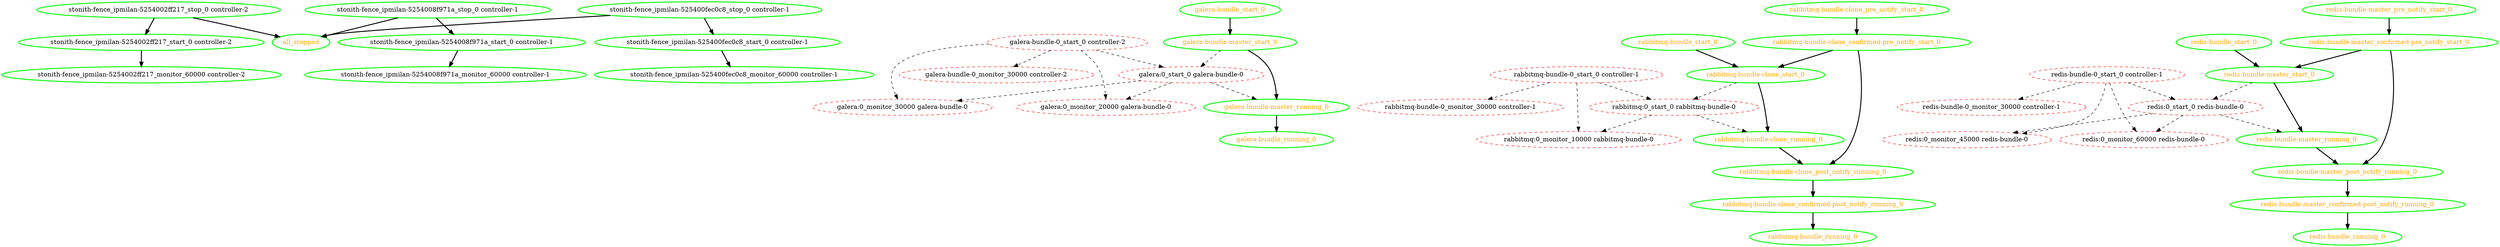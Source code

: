 digraph "g" {
"all_stopped" [ style=bold color="green" fontcolor="orange"]
"galera-bundle-0_monitor_30000 controller-2" [ style=dashed color="red" fontcolor="black"]
"galera-bundle-0_start_0 controller-2" -> "galera-bundle-0_monitor_30000 controller-2" [ style = dashed]
"galera-bundle-0_start_0 controller-2" -> "galera:0_monitor_20000 galera-bundle-0" [ style = dashed]
"galera-bundle-0_start_0 controller-2" -> "galera:0_monitor_30000 galera-bundle-0" [ style = dashed]
"galera-bundle-0_start_0 controller-2" -> "galera:0_start_0 galera-bundle-0" [ style = dashed]
"galera-bundle-0_start_0 controller-2" [ style=dashed color="red" fontcolor="black"]
"galera-bundle-master_running_0" -> "galera-bundle_running_0" [ style = bold]
"galera-bundle-master_running_0" [ style=bold color="green" fontcolor="orange"]
"galera-bundle-master_start_0" -> "galera-bundle-master_running_0" [ style = bold]
"galera-bundle-master_start_0" -> "galera:0_start_0 galera-bundle-0" [ style = dashed]
"galera-bundle-master_start_0" [ style=bold color="green" fontcolor="orange"]
"galera-bundle_running_0" [ style=bold color="green" fontcolor="orange"]
"galera-bundle_start_0" -> "galera-bundle-master_start_0" [ style = bold]
"galera-bundle_start_0" [ style=bold color="green" fontcolor="orange"]
"galera:0_monitor_20000 galera-bundle-0" [ style=dashed color="red" fontcolor="black"]
"galera:0_monitor_30000 galera-bundle-0" [ style=dashed color="red" fontcolor="black"]
"galera:0_start_0 galera-bundle-0" -> "galera-bundle-master_running_0" [ style = dashed]
"galera:0_start_0 galera-bundle-0" -> "galera:0_monitor_20000 galera-bundle-0" [ style = dashed]
"galera:0_start_0 galera-bundle-0" -> "galera:0_monitor_30000 galera-bundle-0" [ style = dashed]
"galera:0_start_0 galera-bundle-0" [ style=dashed color="red" fontcolor="black"]
"rabbitmq-bundle-0_monitor_30000 controller-1" [ style=dashed color="red" fontcolor="black"]
"rabbitmq-bundle-0_start_0 controller-1" -> "rabbitmq-bundle-0_monitor_30000 controller-1" [ style = dashed]
"rabbitmq-bundle-0_start_0 controller-1" -> "rabbitmq:0_monitor_10000 rabbitmq-bundle-0" [ style = dashed]
"rabbitmq-bundle-0_start_0 controller-1" -> "rabbitmq:0_start_0 rabbitmq-bundle-0" [ style = dashed]
"rabbitmq-bundle-0_start_0 controller-1" [ style=dashed color="red" fontcolor="black"]
"rabbitmq-bundle-clone_confirmed-post_notify_running_0" -> "rabbitmq-bundle_running_0" [ style = bold]
"rabbitmq-bundle-clone_confirmed-post_notify_running_0" [ style=bold color="green" fontcolor="orange"]
"rabbitmq-bundle-clone_confirmed-pre_notify_start_0" -> "rabbitmq-bundle-clone_post_notify_running_0" [ style = bold]
"rabbitmq-bundle-clone_confirmed-pre_notify_start_0" -> "rabbitmq-bundle-clone_start_0" [ style = bold]
"rabbitmq-bundle-clone_confirmed-pre_notify_start_0" [ style=bold color="green" fontcolor="orange"]
"rabbitmq-bundle-clone_post_notify_running_0" -> "rabbitmq-bundle-clone_confirmed-post_notify_running_0" [ style = bold]
"rabbitmq-bundle-clone_post_notify_running_0" [ style=bold color="green" fontcolor="orange"]
"rabbitmq-bundle-clone_pre_notify_start_0" -> "rabbitmq-bundle-clone_confirmed-pre_notify_start_0" [ style = bold]
"rabbitmq-bundle-clone_pre_notify_start_0" [ style=bold color="green" fontcolor="orange"]
"rabbitmq-bundle-clone_running_0" -> "rabbitmq-bundle-clone_post_notify_running_0" [ style = bold]
"rabbitmq-bundle-clone_running_0" [ style=bold color="green" fontcolor="orange"]
"rabbitmq-bundle-clone_start_0" -> "rabbitmq-bundle-clone_running_0" [ style = bold]
"rabbitmq-bundle-clone_start_0" -> "rabbitmq:0_start_0 rabbitmq-bundle-0" [ style = dashed]
"rabbitmq-bundle-clone_start_0" [ style=bold color="green" fontcolor="orange"]
"rabbitmq-bundle_running_0" [ style=bold color="green" fontcolor="orange"]
"rabbitmq-bundle_start_0" -> "rabbitmq-bundle-clone_start_0" [ style = bold]
"rabbitmq-bundle_start_0" [ style=bold color="green" fontcolor="orange"]
"rabbitmq:0_monitor_10000 rabbitmq-bundle-0" [ style=dashed color="red" fontcolor="black"]
"rabbitmq:0_start_0 rabbitmq-bundle-0" -> "rabbitmq-bundle-clone_running_0" [ style = dashed]
"rabbitmq:0_start_0 rabbitmq-bundle-0" -> "rabbitmq:0_monitor_10000 rabbitmq-bundle-0" [ style = dashed]
"rabbitmq:0_start_0 rabbitmq-bundle-0" [ style=dashed color="red" fontcolor="black"]
"redis-bundle-0_monitor_30000 controller-1" [ style=dashed color="red" fontcolor="black"]
"redis-bundle-0_start_0 controller-1" -> "redis-bundle-0_monitor_30000 controller-1" [ style = dashed]
"redis-bundle-0_start_0 controller-1" -> "redis:0_monitor_45000 redis-bundle-0" [ style = dashed]
"redis-bundle-0_start_0 controller-1" -> "redis:0_monitor_60000 redis-bundle-0" [ style = dashed]
"redis-bundle-0_start_0 controller-1" -> "redis:0_start_0 redis-bundle-0" [ style = dashed]
"redis-bundle-0_start_0 controller-1" [ style=dashed color="red" fontcolor="black"]
"redis-bundle-master_confirmed-post_notify_running_0" -> "redis-bundle_running_0" [ style = bold]
"redis-bundle-master_confirmed-post_notify_running_0" [ style=bold color="green" fontcolor="orange"]
"redis-bundle-master_confirmed-pre_notify_start_0" -> "redis-bundle-master_post_notify_running_0" [ style = bold]
"redis-bundle-master_confirmed-pre_notify_start_0" -> "redis-bundle-master_start_0" [ style = bold]
"redis-bundle-master_confirmed-pre_notify_start_0" [ style=bold color="green" fontcolor="orange"]
"redis-bundle-master_post_notify_running_0" -> "redis-bundle-master_confirmed-post_notify_running_0" [ style = bold]
"redis-bundle-master_post_notify_running_0" [ style=bold color="green" fontcolor="orange"]
"redis-bundle-master_pre_notify_start_0" -> "redis-bundle-master_confirmed-pre_notify_start_0" [ style = bold]
"redis-bundle-master_pre_notify_start_0" [ style=bold color="green" fontcolor="orange"]
"redis-bundle-master_running_0" -> "redis-bundle-master_post_notify_running_0" [ style = bold]
"redis-bundle-master_running_0" [ style=bold color="green" fontcolor="orange"]
"redis-bundle-master_start_0" -> "redis-bundle-master_running_0" [ style = bold]
"redis-bundle-master_start_0" -> "redis:0_start_0 redis-bundle-0" [ style = dashed]
"redis-bundle-master_start_0" [ style=bold color="green" fontcolor="orange"]
"redis-bundle_running_0" [ style=bold color="green" fontcolor="orange"]
"redis-bundle_start_0" -> "redis-bundle-master_start_0" [ style = bold]
"redis-bundle_start_0" [ style=bold color="green" fontcolor="orange"]
"redis:0_monitor_45000 redis-bundle-0" [ style=dashed color="red" fontcolor="black"]
"redis:0_monitor_60000 redis-bundle-0" [ style=dashed color="red" fontcolor="black"]
"redis:0_start_0 redis-bundle-0" -> "redis-bundle-master_running_0" [ style = dashed]
"redis:0_start_0 redis-bundle-0" -> "redis:0_monitor_45000 redis-bundle-0" [ style = dashed]
"redis:0_start_0 redis-bundle-0" -> "redis:0_monitor_60000 redis-bundle-0" [ style = dashed]
"redis:0_start_0 redis-bundle-0" [ style=dashed color="red" fontcolor="black"]
"stonith-fence_ipmilan-5254002ff217_monitor_60000 controller-2" [ style=bold color="green" fontcolor="black"]
"stonith-fence_ipmilan-5254002ff217_start_0 controller-2" -> "stonith-fence_ipmilan-5254002ff217_monitor_60000 controller-2" [ style = bold]
"stonith-fence_ipmilan-5254002ff217_start_0 controller-2" [ style=bold color="green" fontcolor="black"]
"stonith-fence_ipmilan-5254002ff217_stop_0 controller-2" -> "all_stopped" [ style = bold]
"stonith-fence_ipmilan-5254002ff217_stop_0 controller-2" -> "stonith-fence_ipmilan-5254002ff217_start_0 controller-2" [ style = bold]
"stonith-fence_ipmilan-5254002ff217_stop_0 controller-2" [ style=bold color="green" fontcolor="black"]
"stonith-fence_ipmilan-5254008f971a_monitor_60000 controller-1" [ style=bold color="green" fontcolor="black"]
"stonith-fence_ipmilan-5254008f971a_start_0 controller-1" -> "stonith-fence_ipmilan-5254008f971a_monitor_60000 controller-1" [ style = bold]
"stonith-fence_ipmilan-5254008f971a_start_0 controller-1" [ style=bold color="green" fontcolor="black"]
"stonith-fence_ipmilan-5254008f971a_stop_0 controller-1" -> "all_stopped" [ style = bold]
"stonith-fence_ipmilan-5254008f971a_stop_0 controller-1" -> "stonith-fence_ipmilan-5254008f971a_start_0 controller-1" [ style = bold]
"stonith-fence_ipmilan-5254008f971a_stop_0 controller-1" [ style=bold color="green" fontcolor="black"]
"stonith-fence_ipmilan-525400fec0c8_monitor_60000 controller-1" [ style=bold color="green" fontcolor="black"]
"stonith-fence_ipmilan-525400fec0c8_start_0 controller-1" -> "stonith-fence_ipmilan-525400fec0c8_monitor_60000 controller-1" [ style = bold]
"stonith-fence_ipmilan-525400fec0c8_start_0 controller-1" [ style=bold color="green" fontcolor="black"]
"stonith-fence_ipmilan-525400fec0c8_stop_0 controller-1" -> "all_stopped" [ style = bold]
"stonith-fence_ipmilan-525400fec0c8_stop_0 controller-1" -> "stonith-fence_ipmilan-525400fec0c8_start_0 controller-1" [ style = bold]
"stonith-fence_ipmilan-525400fec0c8_stop_0 controller-1" [ style=bold color="green" fontcolor="black"]
}
